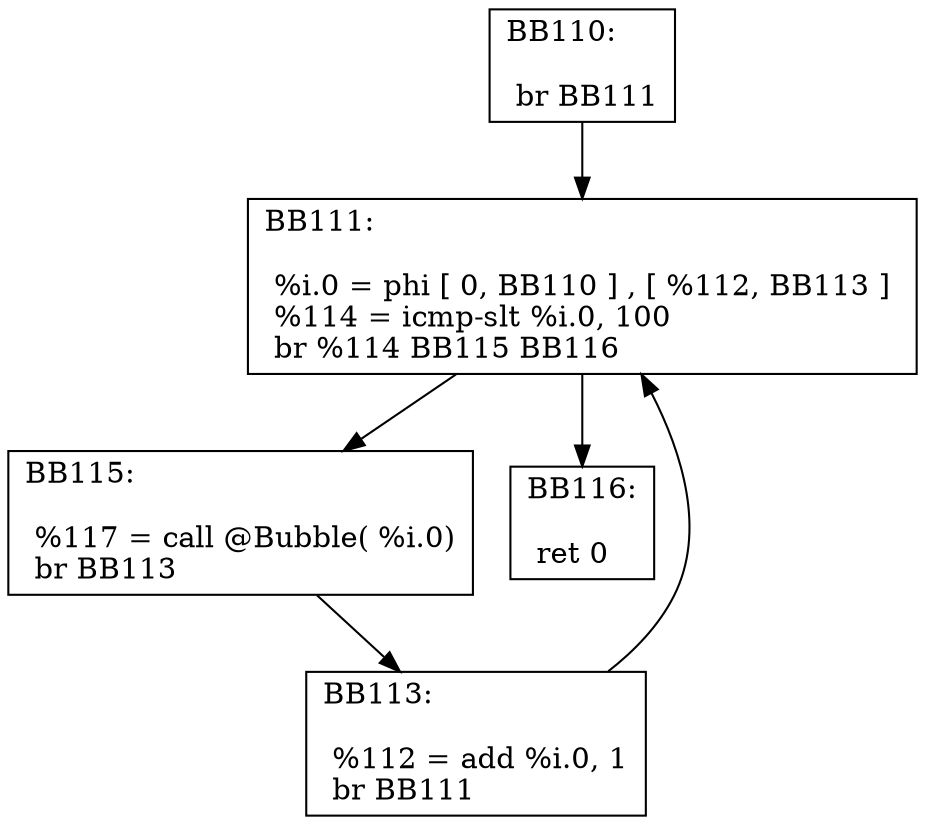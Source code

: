 digraph "CFG for 'main' function" {
BB110 [shape=record,
    label="{BB110:\l\l
             br BB111\l
             }"];
BB110 -> BB111
BB111 [shape=record,
    label="{BB111:\l\l
             %i.0 = phi [ 0, BB110 ] , [ %112, BB113 ] \l
             %114 = icmp-slt %i.0, 100\l
             br %114 BB115 BB116\l
             }"];
BB111 -> BB115
BB111 -> BB116
BB115 [shape=record,
    label="{BB115:\l\l
             %117 = call @Bubble( %i.0)\l
             br BB113\l
             }"];
BB115 -> BB113
BB113 [shape=record,
    label="{BB113:\l\l
             %112 = add %i.0, 1\l
             br BB111\l
             }"];
BB113 -> BB111
BB116 [shape=record,
    label="{BB116:\l\l
             ret 0\l
             }"];
}